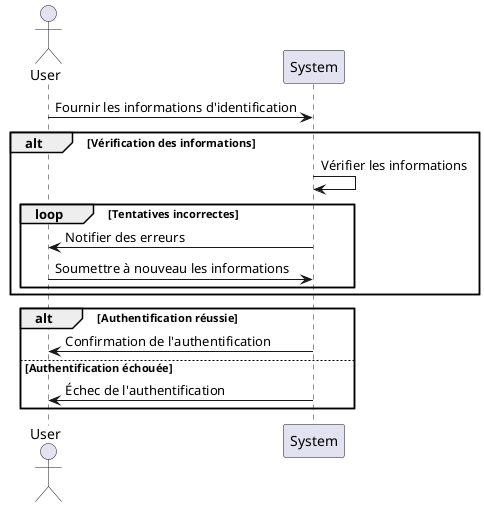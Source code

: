 @startuml

actor User
participant "System" as System

User -> System : Fournir les informations d'identification

alt Vérification des informations
    System -> System : Vérifier les informations
    loop Tentatives incorrectes
        System -> User : Notifier des erreurs
        User -> System : Soumettre à nouveau les informations
    end
end

alt Authentification réussie
    System -> User : Confirmation de l'authentification
else Authentification échouée
    System -> User : Échec de l'authentification
end

@enduml
